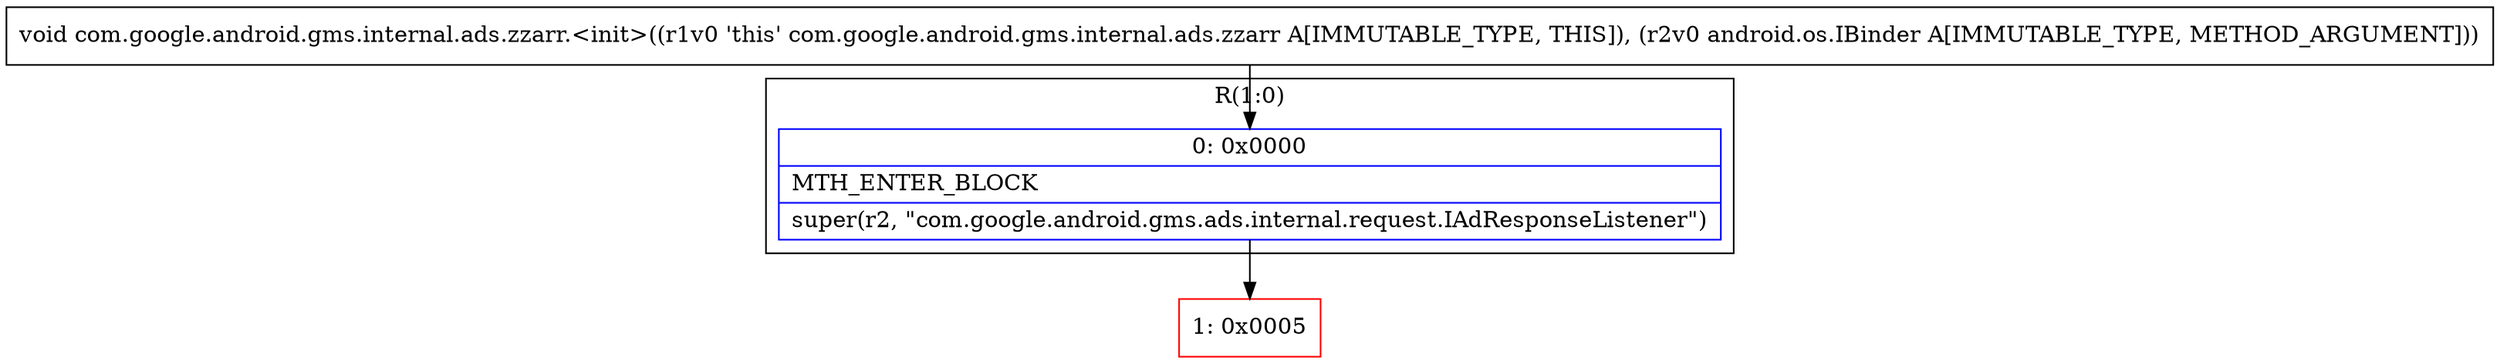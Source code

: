 digraph "CFG forcom.google.android.gms.internal.ads.zzarr.\<init\>(Landroid\/os\/IBinder;)V" {
subgraph cluster_Region_445656559 {
label = "R(1:0)";
node [shape=record,color=blue];
Node_0 [shape=record,label="{0\:\ 0x0000|MTH_ENTER_BLOCK\l|super(r2, \"com.google.android.gms.ads.internal.request.IAdResponseListener\")\l}"];
}
Node_1 [shape=record,color=red,label="{1\:\ 0x0005}"];
MethodNode[shape=record,label="{void com.google.android.gms.internal.ads.zzarr.\<init\>((r1v0 'this' com.google.android.gms.internal.ads.zzarr A[IMMUTABLE_TYPE, THIS]), (r2v0 android.os.IBinder A[IMMUTABLE_TYPE, METHOD_ARGUMENT])) }"];
MethodNode -> Node_0;
Node_0 -> Node_1;
}

